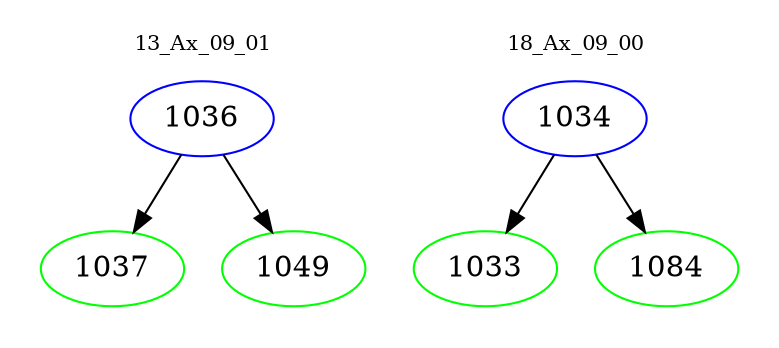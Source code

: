 digraph{
subgraph cluster_0 {
color = white
label = "13_Ax_09_01";
fontsize=10;
T0_1036 [label="1036", color="blue"]
T0_1036 -> T0_1037 [color="black"]
T0_1037 [label="1037", color="green"]
T0_1036 -> T0_1049 [color="black"]
T0_1049 [label="1049", color="green"]
}
subgraph cluster_1 {
color = white
label = "18_Ax_09_00";
fontsize=10;
T1_1034 [label="1034", color="blue"]
T1_1034 -> T1_1033 [color="black"]
T1_1033 [label="1033", color="green"]
T1_1034 -> T1_1084 [color="black"]
T1_1084 [label="1084", color="green"]
}
}
